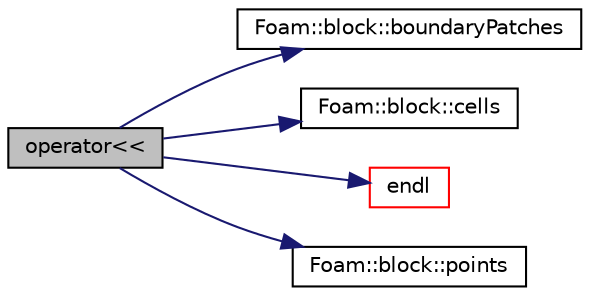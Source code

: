 digraph "operator&lt;&lt;"
{
  bgcolor="transparent";
  edge [fontname="Helvetica",fontsize="10",labelfontname="Helvetica",labelfontsize="10"];
  node [fontname="Helvetica",fontsize="10",shape=record];
  rankdir="LR";
  Node1 [label="operator\<\<",height=0.2,width=0.4,color="black", fillcolor="grey75", style="filled", fontcolor="black"];
  Node1 -> Node2 [color="midnightblue",fontsize="10",style="solid",fontname="Helvetica"];
  Node2 [label="Foam::block::boundaryPatches",height=0.2,width=0.4,color="black",URL="$a00145.html#ae46d824a007339a8e0ee3a3c90f75077",tooltip="Return the boundary patch faces for the block. "];
  Node1 -> Node3 [color="midnightblue",fontsize="10",style="solid",fontname="Helvetica"];
  Node3 [label="Foam::block::cells",height=0.2,width=0.4,color="black",URL="$a00145.html#a158322b12298ee006ac44dd1e65361df",tooltip="Return the cells for filling the block. "];
  Node1 -> Node4 [color="midnightblue",fontsize="10",style="solid",fontname="Helvetica"];
  Node4 [label="endl",height=0.2,width=0.4,color="red",URL="$a10725.html#a2db8fe02a0d3909e9351bb4275b23ce4",tooltip="Add newline and flush stream. "];
  Node1 -> Node5 [color="midnightblue",fontsize="10",style="solid",fontname="Helvetica"];
  Node5 [label="Foam::block::points",height=0.2,width=0.4,color="black",URL="$a00145.html#a084ae534298576408f063a6b3b820959",tooltip="Return the points for filling the block. "];
}
